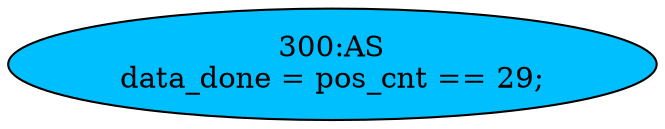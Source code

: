 strict digraph "" {
	node [label="\N"];
	"300:AS"	 [ast="<pyverilog.vparser.ast.Assign object at 0x7f2608cee850>",
		def_var="['data_done']",
		fillcolor=deepskyblue,
		label="300:AS
data_done = pos_cnt == 29;",
		statements="[]",
		style=filled,
		typ=Assign,
		use_var="['pos_cnt']"];
}
